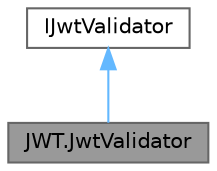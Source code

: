 digraph "JWT.JwtValidator"
{
 // LATEX_PDF_SIZE
  bgcolor="transparent";
  edge [fontname=Helvetica,fontsize=10,labelfontname=Helvetica,labelfontsize=10];
  node [fontname=Helvetica,fontsize=10,shape=box,height=0.2,width=0.4];
  Node1 [id="Node000001",label="JWT.JwtValidator",height=0.2,width=0.4,color="gray40", fillcolor="grey60", style="filled", fontcolor="black",tooltip="Jwt validator."];
  Node2 -> Node1 [id="edge3_Node000001_Node000002",dir="back",color="steelblue1",style="solid",tooltip=" "];
  Node2 [id="Node000002",label="IJwtValidator",height=0.2,width=0.4,color="gray40", fillcolor="white", style="filled",URL="$interface_j_w_t_1_1_i_jwt_validator.html",tooltip="Represents a JWT validator."];
}
